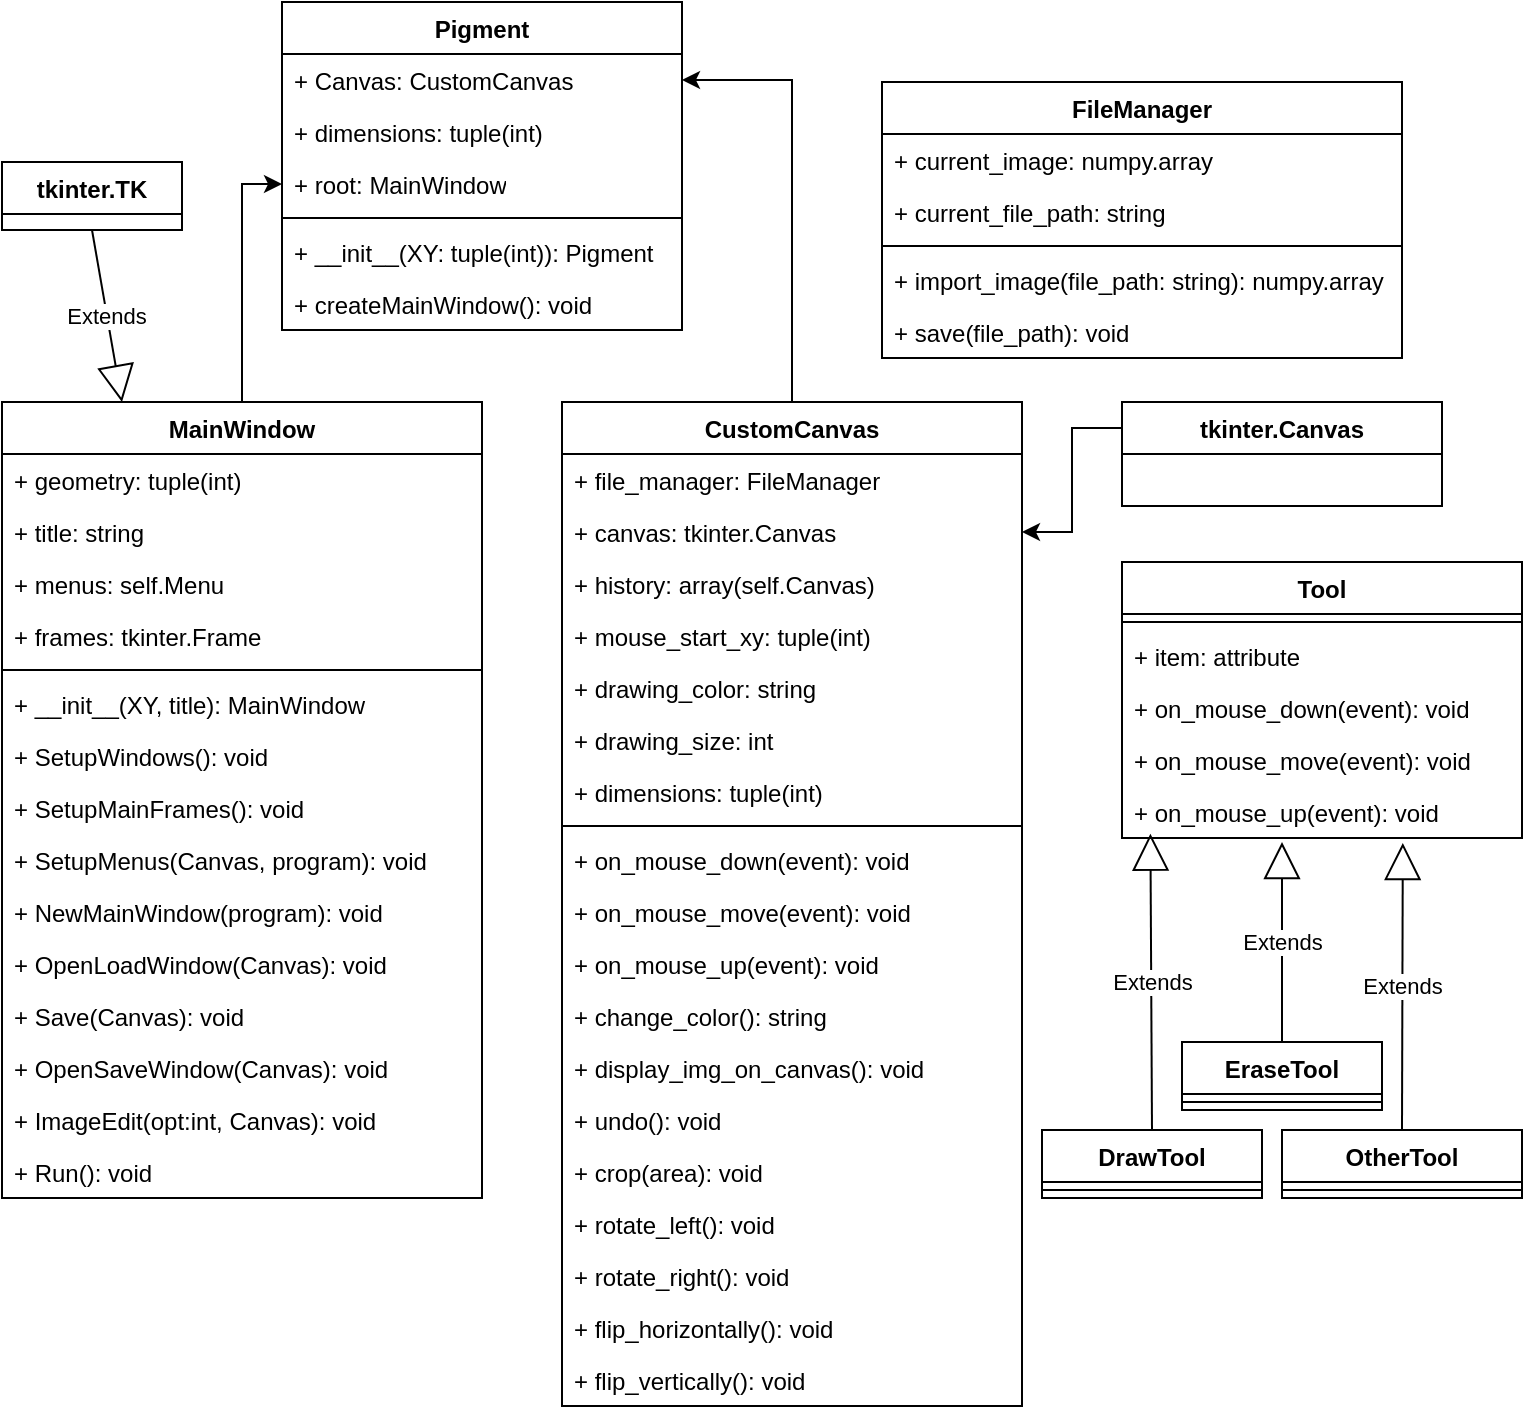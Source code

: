 <mxfile version="24.7.17">
  <diagram name="Page-1" id="FwTIb1xoWIYtIqaa7XCR">
    <mxGraphModel dx="1455" dy="928" grid="1" gridSize="10" guides="1" tooltips="1" connect="1" arrows="1" fold="1" page="1" pageScale="1" pageWidth="827" pageHeight="1169" math="0" shadow="0">
      <root>
        <mxCell id="0" />
        <mxCell id="1" parent="0" />
        <mxCell id="3jQe4nbVIyuctckYlMXK-37" style="edgeStyle=orthogonalEdgeStyle;rounded=0;orthogonalLoop=1;jettySize=auto;html=1;exitX=0.5;exitY=0;exitDx=0;exitDy=0;" edge="1" parent="1" source="3jQe4nbVIyuctckYlMXK-8" target="3jQe4nbVIyuctckYlMXK-35">
          <mxGeometry relative="1" as="geometry" />
        </mxCell>
        <mxCell id="3jQe4nbVIyuctckYlMXK-8" value="MainWindow" style="swimlane;fontStyle=1;align=center;verticalAlign=top;childLayout=stackLayout;horizontal=1;startSize=26;horizontalStack=0;resizeParent=1;resizeParentMax=0;resizeLast=0;collapsible=1;marginBottom=0;whiteSpace=wrap;html=1;" vertex="1" parent="1">
          <mxGeometry x="40" y="440" width="240" height="398" as="geometry" />
        </mxCell>
        <mxCell id="3jQe4nbVIyuctckYlMXK-12" value="+ geometry: tuple(int)" style="text;strokeColor=none;fillColor=none;align=left;verticalAlign=top;spacingLeft=4;spacingRight=4;overflow=hidden;rotatable=0;points=[[0,0.5],[1,0.5]];portConstraint=eastwest;whiteSpace=wrap;html=1;" vertex="1" parent="3jQe4nbVIyuctckYlMXK-8">
          <mxGeometry y="26" width="240" height="26" as="geometry" />
        </mxCell>
        <mxCell id="3jQe4nbVIyuctckYlMXK-9" value="+ title: string" style="text;strokeColor=none;fillColor=none;align=left;verticalAlign=top;spacingLeft=4;spacingRight=4;overflow=hidden;rotatable=0;points=[[0,0.5],[1,0.5]];portConstraint=eastwest;whiteSpace=wrap;html=1;" vertex="1" parent="3jQe4nbVIyuctckYlMXK-8">
          <mxGeometry y="52" width="240" height="26" as="geometry" />
        </mxCell>
        <mxCell id="3jQe4nbVIyuctckYlMXK-13" value="+ menus: self.Menu" style="text;strokeColor=none;fillColor=none;align=left;verticalAlign=top;spacingLeft=4;spacingRight=4;overflow=hidden;rotatable=0;points=[[0,0.5],[1,0.5]];portConstraint=eastwest;whiteSpace=wrap;html=1;" vertex="1" parent="3jQe4nbVIyuctckYlMXK-8">
          <mxGeometry y="78" width="240" height="26" as="geometry" />
        </mxCell>
        <mxCell id="3jQe4nbVIyuctckYlMXK-14" value="+ frames: tkinter.Frame" style="text;strokeColor=none;fillColor=none;align=left;verticalAlign=top;spacingLeft=4;spacingRight=4;overflow=hidden;rotatable=0;points=[[0,0.5],[1,0.5]];portConstraint=eastwest;whiteSpace=wrap;html=1;" vertex="1" parent="3jQe4nbVIyuctckYlMXK-8">
          <mxGeometry y="104" width="240" height="26" as="geometry" />
        </mxCell>
        <mxCell id="3jQe4nbVIyuctckYlMXK-10" value="" style="line;strokeWidth=1;fillColor=none;align=left;verticalAlign=middle;spacingTop=-1;spacingLeft=3;spacingRight=3;rotatable=0;labelPosition=right;points=[];portConstraint=eastwest;strokeColor=inherit;" vertex="1" parent="3jQe4nbVIyuctckYlMXK-8">
          <mxGeometry y="130" width="240" height="8" as="geometry" />
        </mxCell>
        <mxCell id="3jQe4nbVIyuctckYlMXK-11" value="+ __init__(XY, title): MainWindow" style="text;strokeColor=none;fillColor=none;align=left;verticalAlign=top;spacingLeft=4;spacingRight=4;overflow=hidden;rotatable=0;points=[[0,0.5],[1,0.5]];portConstraint=eastwest;whiteSpace=wrap;html=1;" vertex="1" parent="3jQe4nbVIyuctckYlMXK-8">
          <mxGeometry y="138" width="240" height="26" as="geometry" />
        </mxCell>
        <mxCell id="3jQe4nbVIyuctckYlMXK-21" value="+ SetupWindows(): void" style="text;strokeColor=none;fillColor=none;align=left;verticalAlign=top;spacingLeft=4;spacingRight=4;overflow=hidden;rotatable=0;points=[[0,0.5],[1,0.5]];portConstraint=eastwest;whiteSpace=wrap;html=1;" vertex="1" parent="3jQe4nbVIyuctckYlMXK-8">
          <mxGeometry y="164" width="240" height="26" as="geometry" />
        </mxCell>
        <mxCell id="3jQe4nbVIyuctckYlMXK-22" value="+ SetupMainFrames(): void" style="text;strokeColor=none;fillColor=none;align=left;verticalAlign=top;spacingLeft=4;spacingRight=4;overflow=hidden;rotatable=0;points=[[0,0.5],[1,0.5]];portConstraint=eastwest;whiteSpace=wrap;html=1;" vertex="1" parent="3jQe4nbVIyuctckYlMXK-8">
          <mxGeometry y="190" width="240" height="26" as="geometry" />
        </mxCell>
        <mxCell id="3jQe4nbVIyuctckYlMXK-23" value="+ SetupMenus(Canvas, program): void" style="text;strokeColor=none;fillColor=none;align=left;verticalAlign=top;spacingLeft=4;spacingRight=4;overflow=hidden;rotatable=0;points=[[0,0.5],[1,0.5]];portConstraint=eastwest;whiteSpace=wrap;html=1;" vertex="1" parent="3jQe4nbVIyuctckYlMXK-8">
          <mxGeometry y="216" width="240" height="26" as="geometry" />
        </mxCell>
        <mxCell id="3jQe4nbVIyuctckYlMXK-24" value="+ NewMainWindow(program): void" style="text;strokeColor=none;fillColor=none;align=left;verticalAlign=top;spacingLeft=4;spacingRight=4;overflow=hidden;rotatable=0;points=[[0,0.5],[1,0.5]];portConstraint=eastwest;whiteSpace=wrap;html=1;" vertex="1" parent="3jQe4nbVIyuctckYlMXK-8">
          <mxGeometry y="242" width="240" height="26" as="geometry" />
        </mxCell>
        <mxCell id="3jQe4nbVIyuctckYlMXK-25" value="+ OpenLoadWindow(Canvas): void" style="text;strokeColor=none;fillColor=none;align=left;verticalAlign=top;spacingLeft=4;spacingRight=4;overflow=hidden;rotatable=0;points=[[0,0.5],[1,0.5]];portConstraint=eastwest;whiteSpace=wrap;html=1;" vertex="1" parent="3jQe4nbVIyuctckYlMXK-8">
          <mxGeometry y="268" width="240" height="26" as="geometry" />
        </mxCell>
        <mxCell id="3jQe4nbVIyuctckYlMXK-26" value="+ Save(Canvas): void" style="text;strokeColor=none;fillColor=none;align=left;verticalAlign=top;spacingLeft=4;spacingRight=4;overflow=hidden;rotatable=0;points=[[0,0.5],[1,0.5]];portConstraint=eastwest;whiteSpace=wrap;html=1;" vertex="1" parent="3jQe4nbVIyuctckYlMXK-8">
          <mxGeometry y="294" width="240" height="26" as="geometry" />
        </mxCell>
        <mxCell id="3jQe4nbVIyuctckYlMXK-27" value="+ OpenSaveWindow(Canvas): void" style="text;strokeColor=none;fillColor=none;align=left;verticalAlign=top;spacingLeft=4;spacingRight=4;overflow=hidden;rotatable=0;points=[[0,0.5],[1,0.5]];portConstraint=eastwest;whiteSpace=wrap;html=1;" vertex="1" parent="3jQe4nbVIyuctckYlMXK-8">
          <mxGeometry y="320" width="240" height="26" as="geometry" />
        </mxCell>
        <mxCell id="3jQe4nbVIyuctckYlMXK-28" value="+ ImageEdit(opt:int, Canvas): void" style="text;strokeColor=none;fillColor=none;align=left;verticalAlign=top;spacingLeft=4;spacingRight=4;overflow=hidden;rotatable=0;points=[[0,0.5],[1,0.5]];portConstraint=eastwest;whiteSpace=wrap;html=1;" vertex="1" parent="3jQe4nbVIyuctckYlMXK-8">
          <mxGeometry y="346" width="240" height="26" as="geometry" />
        </mxCell>
        <mxCell id="3jQe4nbVIyuctckYlMXK-29" value="+ Run(): void" style="text;strokeColor=none;fillColor=none;align=left;verticalAlign=top;spacingLeft=4;spacingRight=4;overflow=hidden;rotatable=0;points=[[0,0.5],[1,0.5]];portConstraint=eastwest;whiteSpace=wrap;html=1;" vertex="1" parent="3jQe4nbVIyuctckYlMXK-8">
          <mxGeometry y="372" width="240" height="26" as="geometry" />
        </mxCell>
        <mxCell id="3jQe4nbVIyuctckYlMXK-15" value="tkinter.TK" style="swimlane;fontStyle=1;align=center;verticalAlign=top;childLayout=stackLayout;horizontal=1;startSize=26;horizontalStack=0;resizeParent=1;resizeParentMax=0;resizeLast=0;collapsible=1;marginBottom=0;whiteSpace=wrap;html=1;" vertex="1" parent="1">
          <mxGeometry x="40" y="320" width="90" height="34" as="geometry" />
        </mxCell>
        <mxCell id="3jQe4nbVIyuctckYlMXK-20" value="Extends" style="endArrow=block;endSize=16;endFill=0;html=1;rounded=0;exitX=0.5;exitY=1;exitDx=0;exitDy=0;entryX=0.25;entryY=0;entryDx=0;entryDy=0;" edge="1" parent="1" source="3jQe4nbVIyuctckYlMXK-15" target="3jQe4nbVIyuctckYlMXK-8">
          <mxGeometry width="160" relative="1" as="geometry">
            <mxPoint x="160" y="500" as="sourcePoint" />
            <mxPoint x="320" y="500" as="targetPoint" />
          </mxGeometry>
        </mxCell>
        <mxCell id="3jQe4nbVIyuctckYlMXK-30" value="Pigment" style="swimlane;fontStyle=1;align=center;verticalAlign=top;childLayout=stackLayout;horizontal=1;startSize=26;horizontalStack=0;resizeParent=1;resizeParentMax=0;resizeLast=0;collapsible=1;marginBottom=0;whiteSpace=wrap;html=1;" vertex="1" parent="1">
          <mxGeometry x="180" y="240" width="200" height="164" as="geometry" />
        </mxCell>
        <mxCell id="3jQe4nbVIyuctckYlMXK-31" value="+ Canvas: CustomCanvas" style="text;strokeColor=none;fillColor=none;align=left;verticalAlign=top;spacingLeft=4;spacingRight=4;overflow=hidden;rotatable=0;points=[[0,0.5],[1,0.5]];portConstraint=eastwest;whiteSpace=wrap;html=1;" vertex="1" parent="3jQe4nbVIyuctckYlMXK-30">
          <mxGeometry y="26" width="200" height="26" as="geometry" />
        </mxCell>
        <mxCell id="3jQe4nbVIyuctckYlMXK-34" value="+ dimensions: tuple(int)" style="text;strokeColor=none;fillColor=none;align=left;verticalAlign=top;spacingLeft=4;spacingRight=4;overflow=hidden;rotatable=0;points=[[0,0.5],[1,0.5]];portConstraint=eastwest;whiteSpace=wrap;html=1;" vertex="1" parent="3jQe4nbVIyuctckYlMXK-30">
          <mxGeometry y="52" width="200" height="26" as="geometry" />
        </mxCell>
        <mxCell id="3jQe4nbVIyuctckYlMXK-35" value="+ root: MainWindow" style="text;strokeColor=none;fillColor=none;align=left;verticalAlign=top;spacingLeft=4;spacingRight=4;overflow=hidden;rotatable=0;points=[[0,0.5],[1,0.5]];portConstraint=eastwest;whiteSpace=wrap;html=1;" vertex="1" parent="3jQe4nbVIyuctckYlMXK-30">
          <mxGeometry y="78" width="200" height="26" as="geometry" />
        </mxCell>
        <mxCell id="3jQe4nbVIyuctckYlMXK-32" value="" style="line;strokeWidth=1;fillColor=none;align=left;verticalAlign=middle;spacingTop=-1;spacingLeft=3;spacingRight=3;rotatable=0;labelPosition=right;points=[];portConstraint=eastwest;strokeColor=inherit;" vertex="1" parent="3jQe4nbVIyuctckYlMXK-30">
          <mxGeometry y="104" width="200" height="8" as="geometry" />
        </mxCell>
        <mxCell id="3jQe4nbVIyuctckYlMXK-33" value="+ __init__(XY: tuple(int)): Pigment" style="text;strokeColor=none;fillColor=none;align=left;verticalAlign=top;spacingLeft=4;spacingRight=4;overflow=hidden;rotatable=0;points=[[0,0.5],[1,0.5]];portConstraint=eastwest;whiteSpace=wrap;html=1;" vertex="1" parent="3jQe4nbVIyuctckYlMXK-30">
          <mxGeometry y="112" width="200" height="26" as="geometry" />
        </mxCell>
        <mxCell id="3jQe4nbVIyuctckYlMXK-36" value="+ createMainWindow(): void" style="text;strokeColor=none;fillColor=none;align=left;verticalAlign=top;spacingLeft=4;spacingRight=4;overflow=hidden;rotatable=0;points=[[0,0.5],[1,0.5]];portConstraint=eastwest;whiteSpace=wrap;html=1;" vertex="1" parent="3jQe4nbVIyuctckYlMXK-30">
          <mxGeometry y="138" width="200" height="26" as="geometry" />
        </mxCell>
        <mxCell id="3jQe4nbVIyuctckYlMXK-88" style="edgeStyle=orthogonalEdgeStyle;rounded=0;orthogonalLoop=1;jettySize=auto;html=1;exitX=0.5;exitY=0;exitDx=0;exitDy=0;entryX=1;entryY=0.5;entryDx=0;entryDy=0;" edge="1" parent="1" source="3jQe4nbVIyuctckYlMXK-38" target="3jQe4nbVIyuctckYlMXK-31">
          <mxGeometry relative="1" as="geometry" />
        </mxCell>
        <mxCell id="3jQe4nbVIyuctckYlMXK-38" value="CustomCanvas" style="swimlane;fontStyle=1;align=center;verticalAlign=top;childLayout=stackLayout;horizontal=1;startSize=26;horizontalStack=0;resizeParent=1;resizeParentMax=0;resizeLast=0;collapsible=1;marginBottom=0;whiteSpace=wrap;html=1;" vertex="1" parent="1">
          <mxGeometry x="320" y="440" width="230" height="502" as="geometry" />
        </mxCell>
        <mxCell id="3jQe4nbVIyuctckYlMXK-39" value="+ file_manager: FileManager" style="text;strokeColor=none;fillColor=none;align=left;verticalAlign=top;spacingLeft=4;spacingRight=4;overflow=hidden;rotatable=0;points=[[0,0.5],[1,0.5]];portConstraint=eastwest;whiteSpace=wrap;html=1;" vertex="1" parent="3jQe4nbVIyuctckYlMXK-38">
          <mxGeometry y="26" width="230" height="26" as="geometry" />
        </mxCell>
        <mxCell id="3jQe4nbVIyuctckYlMXK-42" value="+ canvas: tkinter.Canvas" style="text;strokeColor=none;fillColor=none;align=left;verticalAlign=top;spacingLeft=4;spacingRight=4;overflow=hidden;rotatable=0;points=[[0,0.5],[1,0.5]];portConstraint=eastwest;whiteSpace=wrap;html=1;" vertex="1" parent="3jQe4nbVIyuctckYlMXK-38">
          <mxGeometry y="52" width="230" height="26" as="geometry" />
        </mxCell>
        <mxCell id="3jQe4nbVIyuctckYlMXK-43" value="+ history: array(self.Canvas)" style="text;strokeColor=none;fillColor=none;align=left;verticalAlign=top;spacingLeft=4;spacingRight=4;overflow=hidden;rotatable=0;points=[[0,0.5],[1,0.5]];portConstraint=eastwest;whiteSpace=wrap;html=1;" vertex="1" parent="3jQe4nbVIyuctckYlMXK-38">
          <mxGeometry y="78" width="230" height="26" as="geometry" />
        </mxCell>
        <mxCell id="3jQe4nbVIyuctckYlMXK-44" value="+ mouse_start_xy: tuple(int)" style="text;strokeColor=none;fillColor=none;align=left;verticalAlign=top;spacingLeft=4;spacingRight=4;overflow=hidden;rotatable=0;points=[[0,0.5],[1,0.5]];portConstraint=eastwest;whiteSpace=wrap;html=1;" vertex="1" parent="3jQe4nbVIyuctckYlMXK-38">
          <mxGeometry y="104" width="230" height="26" as="geometry" />
        </mxCell>
        <mxCell id="3jQe4nbVIyuctckYlMXK-45" value="+ drawing_color: string" style="text;strokeColor=none;fillColor=none;align=left;verticalAlign=top;spacingLeft=4;spacingRight=4;overflow=hidden;rotatable=0;points=[[0,0.5],[1,0.5]];portConstraint=eastwest;whiteSpace=wrap;html=1;" vertex="1" parent="3jQe4nbVIyuctckYlMXK-38">
          <mxGeometry y="130" width="230" height="26" as="geometry" />
        </mxCell>
        <mxCell id="3jQe4nbVIyuctckYlMXK-46" value="+ drawing_size: int" style="text;strokeColor=none;fillColor=none;align=left;verticalAlign=top;spacingLeft=4;spacingRight=4;overflow=hidden;rotatable=0;points=[[0,0.5],[1,0.5]];portConstraint=eastwest;whiteSpace=wrap;html=1;" vertex="1" parent="3jQe4nbVIyuctckYlMXK-38">
          <mxGeometry y="156" width="230" height="26" as="geometry" />
        </mxCell>
        <mxCell id="3jQe4nbVIyuctckYlMXK-47" value="+ dimensions: tuple(int)" style="text;strokeColor=none;fillColor=none;align=left;verticalAlign=top;spacingLeft=4;spacingRight=4;overflow=hidden;rotatable=0;points=[[0,0.5],[1,0.5]];portConstraint=eastwest;whiteSpace=wrap;html=1;" vertex="1" parent="3jQe4nbVIyuctckYlMXK-38">
          <mxGeometry y="182" width="230" height="26" as="geometry" />
        </mxCell>
        <mxCell id="3jQe4nbVIyuctckYlMXK-40" value="" style="line;strokeWidth=1;fillColor=none;align=left;verticalAlign=middle;spacingTop=-1;spacingLeft=3;spacingRight=3;rotatable=0;labelPosition=right;points=[];portConstraint=eastwest;strokeColor=inherit;" vertex="1" parent="3jQe4nbVIyuctckYlMXK-38">
          <mxGeometry y="208" width="230" height="8" as="geometry" />
        </mxCell>
        <mxCell id="3jQe4nbVIyuctckYlMXK-41" value="+ on_mouse_down(event): void" style="text;strokeColor=none;fillColor=none;align=left;verticalAlign=top;spacingLeft=4;spacingRight=4;overflow=hidden;rotatable=0;points=[[0,0.5],[1,0.5]];portConstraint=eastwest;whiteSpace=wrap;html=1;" vertex="1" parent="3jQe4nbVIyuctckYlMXK-38">
          <mxGeometry y="216" width="230" height="26" as="geometry" />
        </mxCell>
        <mxCell id="3jQe4nbVIyuctckYlMXK-48" value="+ on_mouse_move(event): void" style="text;strokeColor=none;fillColor=none;align=left;verticalAlign=top;spacingLeft=4;spacingRight=4;overflow=hidden;rotatable=0;points=[[0,0.5],[1,0.5]];portConstraint=eastwest;whiteSpace=wrap;html=1;" vertex="1" parent="3jQe4nbVIyuctckYlMXK-38">
          <mxGeometry y="242" width="230" height="26" as="geometry" />
        </mxCell>
        <mxCell id="3jQe4nbVIyuctckYlMXK-49" value="+ on_mouse_up(event): void" style="text;strokeColor=none;fillColor=none;align=left;verticalAlign=top;spacingLeft=4;spacingRight=4;overflow=hidden;rotatable=0;points=[[0,0.5],[1,0.5]];portConstraint=eastwest;whiteSpace=wrap;html=1;" vertex="1" parent="3jQe4nbVIyuctckYlMXK-38">
          <mxGeometry y="268" width="230" height="26" as="geometry" />
        </mxCell>
        <mxCell id="3jQe4nbVIyuctckYlMXK-50" value="+ change_color(): string" style="text;strokeColor=none;fillColor=none;align=left;verticalAlign=top;spacingLeft=4;spacingRight=4;overflow=hidden;rotatable=0;points=[[0,0.5],[1,0.5]];portConstraint=eastwest;whiteSpace=wrap;html=1;" vertex="1" parent="3jQe4nbVIyuctckYlMXK-38">
          <mxGeometry y="294" width="230" height="26" as="geometry" />
        </mxCell>
        <mxCell id="3jQe4nbVIyuctckYlMXK-51" value="+ display_img_on_canvas(): void" style="text;strokeColor=none;fillColor=none;align=left;verticalAlign=top;spacingLeft=4;spacingRight=4;overflow=hidden;rotatable=0;points=[[0,0.5],[1,0.5]];portConstraint=eastwest;whiteSpace=wrap;html=1;" vertex="1" parent="3jQe4nbVIyuctckYlMXK-38">
          <mxGeometry y="320" width="230" height="26" as="geometry" />
        </mxCell>
        <mxCell id="3jQe4nbVIyuctckYlMXK-52" value="+ undo(): void" style="text;strokeColor=none;fillColor=none;align=left;verticalAlign=top;spacingLeft=4;spacingRight=4;overflow=hidden;rotatable=0;points=[[0,0.5],[1,0.5]];portConstraint=eastwest;whiteSpace=wrap;html=1;" vertex="1" parent="3jQe4nbVIyuctckYlMXK-38">
          <mxGeometry y="346" width="230" height="26" as="geometry" />
        </mxCell>
        <mxCell id="3jQe4nbVIyuctckYlMXK-53" value="+ crop(area): void" style="text;strokeColor=none;fillColor=none;align=left;verticalAlign=top;spacingLeft=4;spacingRight=4;overflow=hidden;rotatable=0;points=[[0,0.5],[1,0.5]];portConstraint=eastwest;whiteSpace=wrap;html=1;" vertex="1" parent="3jQe4nbVIyuctckYlMXK-38">
          <mxGeometry y="372" width="230" height="26" as="geometry" />
        </mxCell>
        <mxCell id="3jQe4nbVIyuctckYlMXK-54" value="+ rotate_left(): void" style="text;strokeColor=none;fillColor=none;align=left;verticalAlign=top;spacingLeft=4;spacingRight=4;overflow=hidden;rotatable=0;points=[[0,0.5],[1,0.5]];portConstraint=eastwest;whiteSpace=wrap;html=1;" vertex="1" parent="3jQe4nbVIyuctckYlMXK-38">
          <mxGeometry y="398" width="230" height="26" as="geometry" />
        </mxCell>
        <mxCell id="3jQe4nbVIyuctckYlMXK-55" value="+ rotate_right(): void" style="text;strokeColor=none;fillColor=none;align=left;verticalAlign=top;spacingLeft=4;spacingRight=4;overflow=hidden;rotatable=0;points=[[0,0.5],[1,0.5]];portConstraint=eastwest;whiteSpace=wrap;html=1;" vertex="1" parent="3jQe4nbVIyuctckYlMXK-38">
          <mxGeometry y="424" width="230" height="26" as="geometry" />
        </mxCell>
        <mxCell id="3jQe4nbVIyuctckYlMXK-56" value="+ flip_horizontally(): void" style="text;strokeColor=none;fillColor=none;align=left;verticalAlign=top;spacingLeft=4;spacingRight=4;overflow=hidden;rotatable=0;points=[[0,0.5],[1,0.5]];portConstraint=eastwest;whiteSpace=wrap;html=1;" vertex="1" parent="3jQe4nbVIyuctckYlMXK-38">
          <mxGeometry y="450" width="230" height="26" as="geometry" />
        </mxCell>
        <mxCell id="3jQe4nbVIyuctckYlMXK-57" value="+ flip_vertically(): void" style="text;strokeColor=none;fillColor=none;align=left;verticalAlign=top;spacingLeft=4;spacingRight=4;overflow=hidden;rotatable=0;points=[[0,0.5],[1,0.5]];portConstraint=eastwest;whiteSpace=wrap;html=1;" vertex="1" parent="3jQe4nbVIyuctckYlMXK-38">
          <mxGeometry y="476" width="230" height="26" as="geometry" />
        </mxCell>
        <mxCell id="3jQe4nbVIyuctckYlMXK-58" value="FileManager" style="swimlane;fontStyle=1;align=center;verticalAlign=top;childLayout=stackLayout;horizontal=1;startSize=26;horizontalStack=0;resizeParent=1;resizeParentMax=0;resizeLast=0;collapsible=1;marginBottom=0;whiteSpace=wrap;html=1;" vertex="1" parent="1">
          <mxGeometry x="480" y="280" width="260" height="138" as="geometry" />
        </mxCell>
        <mxCell id="3jQe4nbVIyuctckYlMXK-62" value="+ current_image: numpy.array" style="text;strokeColor=none;fillColor=none;align=left;verticalAlign=top;spacingLeft=4;spacingRight=4;overflow=hidden;rotatable=0;points=[[0,0.5],[1,0.5]];portConstraint=eastwest;whiteSpace=wrap;html=1;" vertex="1" parent="3jQe4nbVIyuctckYlMXK-58">
          <mxGeometry y="26" width="260" height="26" as="geometry" />
        </mxCell>
        <mxCell id="3jQe4nbVIyuctckYlMXK-59" value="+ current_file_path: string" style="text;strokeColor=none;fillColor=none;align=left;verticalAlign=top;spacingLeft=4;spacingRight=4;overflow=hidden;rotatable=0;points=[[0,0.5],[1,0.5]];portConstraint=eastwest;whiteSpace=wrap;html=1;" vertex="1" parent="3jQe4nbVIyuctckYlMXK-58">
          <mxGeometry y="52" width="260" height="26" as="geometry" />
        </mxCell>
        <mxCell id="3jQe4nbVIyuctckYlMXK-60" value="" style="line;strokeWidth=1;fillColor=none;align=left;verticalAlign=middle;spacingTop=-1;spacingLeft=3;spacingRight=3;rotatable=0;labelPosition=right;points=[];portConstraint=eastwest;strokeColor=inherit;" vertex="1" parent="3jQe4nbVIyuctckYlMXK-58">
          <mxGeometry y="78" width="260" height="8" as="geometry" />
        </mxCell>
        <mxCell id="3jQe4nbVIyuctckYlMXK-63" value="+ import_image(file_path: string): numpy.array" style="text;strokeColor=none;fillColor=none;align=left;verticalAlign=top;spacingLeft=4;spacingRight=4;overflow=hidden;rotatable=0;points=[[0,0.5],[1,0.5]];portConstraint=eastwest;whiteSpace=wrap;html=1;" vertex="1" parent="3jQe4nbVIyuctckYlMXK-58">
          <mxGeometry y="86" width="260" height="26" as="geometry" />
        </mxCell>
        <mxCell id="3jQe4nbVIyuctckYlMXK-61" value="+ save(file_path): void" style="text;strokeColor=none;fillColor=none;align=left;verticalAlign=top;spacingLeft=4;spacingRight=4;overflow=hidden;rotatable=0;points=[[0,0.5],[1,0.5]];portConstraint=eastwest;whiteSpace=wrap;html=1;" vertex="1" parent="3jQe4nbVIyuctckYlMXK-58">
          <mxGeometry y="112" width="260" height="26" as="geometry" />
        </mxCell>
        <mxCell id="3jQe4nbVIyuctckYlMXK-90" style="edgeStyle=orthogonalEdgeStyle;rounded=0;orthogonalLoop=1;jettySize=auto;html=1;exitX=0;exitY=0.25;exitDx=0;exitDy=0;entryX=1;entryY=0.5;entryDx=0;entryDy=0;" edge="1" parent="1" source="3jQe4nbVIyuctckYlMXK-64" target="3jQe4nbVIyuctckYlMXK-42">
          <mxGeometry relative="1" as="geometry" />
        </mxCell>
        <mxCell id="3jQe4nbVIyuctckYlMXK-64" value="tkinter.Canvas" style="swimlane;fontStyle=1;align=center;verticalAlign=top;childLayout=stackLayout;horizontal=1;startSize=26;horizontalStack=0;resizeParent=1;resizeParentMax=0;resizeLast=0;collapsible=1;marginBottom=0;whiteSpace=wrap;html=1;" vertex="1" parent="1">
          <mxGeometry x="600" y="440" width="160" height="52" as="geometry" />
        </mxCell>
        <mxCell id="3jQe4nbVIyuctckYlMXK-68" value="Tool" style="swimlane;fontStyle=1;align=center;verticalAlign=top;childLayout=stackLayout;horizontal=1;startSize=26;horizontalStack=0;resizeParent=1;resizeParentMax=0;resizeLast=0;collapsible=1;marginBottom=0;whiteSpace=wrap;html=1;" vertex="1" parent="1">
          <mxGeometry x="600" y="520" width="200" height="138" as="geometry" />
        </mxCell>
        <mxCell id="3jQe4nbVIyuctckYlMXK-70" value="" style="line;strokeWidth=1;fillColor=none;align=left;verticalAlign=middle;spacingTop=-1;spacingLeft=3;spacingRight=3;rotatable=0;labelPosition=right;points=[];portConstraint=eastwest;strokeColor=inherit;" vertex="1" parent="3jQe4nbVIyuctckYlMXK-68">
          <mxGeometry y="26" width="200" height="8" as="geometry" />
        </mxCell>
        <mxCell id="3jQe4nbVIyuctckYlMXK-72" value="+ item: attribute" style="text;strokeColor=none;fillColor=none;align=left;verticalAlign=top;spacingLeft=4;spacingRight=4;overflow=hidden;rotatable=0;points=[[0,0.5],[1,0.5]];portConstraint=eastwest;whiteSpace=wrap;html=1;" vertex="1" parent="3jQe4nbVIyuctckYlMXK-68">
          <mxGeometry y="34" width="200" height="26" as="geometry" />
        </mxCell>
        <mxCell id="3jQe4nbVIyuctckYlMXK-92" value="+ on_mouse_down(event): void" style="text;strokeColor=none;fillColor=none;align=left;verticalAlign=top;spacingLeft=4;spacingRight=4;overflow=hidden;rotatable=0;points=[[0,0.5],[1,0.5]];portConstraint=eastwest;whiteSpace=wrap;html=1;" vertex="1" parent="3jQe4nbVIyuctckYlMXK-68">
          <mxGeometry y="60" width="200" height="26" as="geometry" />
        </mxCell>
        <mxCell id="3jQe4nbVIyuctckYlMXK-93" value="+ on_mouse_move(event): void" style="text;strokeColor=none;fillColor=none;align=left;verticalAlign=top;spacingLeft=4;spacingRight=4;overflow=hidden;rotatable=0;points=[[0,0.5],[1,0.5]];portConstraint=eastwest;whiteSpace=wrap;html=1;" vertex="1" parent="3jQe4nbVIyuctckYlMXK-68">
          <mxGeometry y="86" width="200" height="26" as="geometry" />
        </mxCell>
        <mxCell id="3jQe4nbVIyuctckYlMXK-94" value="+ on_mouse_up(event): void" style="text;strokeColor=none;fillColor=none;align=left;verticalAlign=top;spacingLeft=4;spacingRight=4;overflow=hidden;rotatable=0;points=[[0,0.5],[1,0.5]];portConstraint=eastwest;whiteSpace=wrap;html=1;" vertex="1" parent="3jQe4nbVIyuctckYlMXK-68">
          <mxGeometry y="112" width="200" height="26" as="geometry" />
        </mxCell>
        <mxCell id="3jQe4nbVIyuctckYlMXK-73" value="DrawTool" style="swimlane;fontStyle=1;align=center;verticalAlign=top;childLayout=stackLayout;horizontal=1;startSize=26;horizontalStack=0;resizeParent=1;resizeParentMax=0;resizeLast=0;collapsible=1;marginBottom=0;whiteSpace=wrap;html=1;" vertex="1" parent="1">
          <mxGeometry x="560" y="804" width="110" height="34" as="geometry" />
        </mxCell>
        <mxCell id="3jQe4nbVIyuctckYlMXK-75" value="" style="line;strokeWidth=1;fillColor=none;align=left;verticalAlign=middle;spacingTop=-1;spacingLeft=3;spacingRight=3;rotatable=0;labelPosition=right;points=[];portConstraint=eastwest;strokeColor=inherit;" vertex="1" parent="3jQe4nbVIyuctckYlMXK-73">
          <mxGeometry y="26" width="110" height="8" as="geometry" />
        </mxCell>
        <mxCell id="3jQe4nbVIyuctckYlMXK-77" value="Extends" style="endArrow=block;endSize=16;endFill=0;html=1;rounded=0;exitX=0.5;exitY=0;exitDx=0;exitDy=0;entryX=0.071;entryY=0.917;entryDx=0;entryDy=0;entryPerimeter=0;" edge="1" parent="1" source="3jQe4nbVIyuctckYlMXK-73" target="3jQe4nbVIyuctckYlMXK-94">
          <mxGeometry width="160" relative="1" as="geometry">
            <mxPoint x="300" y="540" as="sourcePoint" />
            <mxPoint x="615" y="687" as="targetPoint" />
          </mxGeometry>
        </mxCell>
        <mxCell id="3jQe4nbVIyuctckYlMXK-78" value="EraseTool" style="swimlane;fontStyle=1;align=center;verticalAlign=top;childLayout=stackLayout;horizontal=1;startSize=26;horizontalStack=0;resizeParent=1;resizeParentMax=0;resizeLast=0;collapsible=1;marginBottom=0;whiteSpace=wrap;html=1;" vertex="1" parent="1">
          <mxGeometry x="630" y="760" width="100" height="34" as="geometry" />
        </mxCell>
        <mxCell id="3jQe4nbVIyuctckYlMXK-80" value="" style="line;strokeWidth=1;fillColor=none;align=left;verticalAlign=middle;spacingTop=-1;spacingLeft=3;spacingRight=3;rotatable=0;labelPosition=right;points=[];portConstraint=eastwest;strokeColor=inherit;" vertex="1" parent="3jQe4nbVIyuctckYlMXK-78">
          <mxGeometry y="26" width="100" height="8" as="geometry" />
        </mxCell>
        <mxCell id="3jQe4nbVIyuctckYlMXK-91" style="edgeStyle=orthogonalEdgeStyle;rounded=0;orthogonalLoop=1;jettySize=auto;html=1;exitX=1;exitY=0.5;exitDx=0;exitDy=0;" edge="1" parent="3jQe4nbVIyuctckYlMXK-78">
          <mxGeometry relative="1" as="geometry">
            <mxPoint x="100" y="39.0" as="sourcePoint" />
            <mxPoint x="100" y="39.0" as="targetPoint" />
          </mxGeometry>
        </mxCell>
        <mxCell id="3jQe4nbVIyuctckYlMXK-82" value="Extends" style="endArrow=block;endSize=16;endFill=0;html=1;rounded=0;exitX=0.5;exitY=0;exitDx=0;exitDy=0;" edge="1" parent="1" source="3jQe4nbVIyuctckYlMXK-78">
          <mxGeometry width="160" relative="1" as="geometry">
            <mxPoint x="300" y="540" as="sourcePoint" />
            <mxPoint x="680" y="660" as="targetPoint" />
          </mxGeometry>
        </mxCell>
        <mxCell id="3jQe4nbVIyuctckYlMXK-83" value="OtherTool" style="swimlane;fontStyle=1;align=center;verticalAlign=top;childLayout=stackLayout;horizontal=1;startSize=26;horizontalStack=0;resizeParent=1;resizeParentMax=0;resizeLast=0;collapsible=1;marginBottom=0;whiteSpace=wrap;html=1;" vertex="1" parent="1">
          <mxGeometry x="680" y="804" width="120" height="34" as="geometry" />
        </mxCell>
        <mxCell id="3jQe4nbVIyuctckYlMXK-85" value="" style="line;strokeWidth=1;fillColor=none;align=left;verticalAlign=middle;spacingTop=-1;spacingLeft=3;spacingRight=3;rotatable=0;labelPosition=right;points=[];portConstraint=eastwest;strokeColor=inherit;" vertex="1" parent="3jQe4nbVIyuctckYlMXK-83">
          <mxGeometry y="26" width="120" height="8" as="geometry" />
        </mxCell>
        <mxCell id="3jQe4nbVIyuctckYlMXK-87" value="Extends" style="endArrow=block;endSize=16;endFill=0;html=1;rounded=0;exitX=0.5;exitY=0;exitDx=0;exitDy=0;entryX=0.702;entryY=1.095;entryDx=0;entryDy=0;entryPerimeter=0;" edge="1" parent="1" source="3jQe4nbVIyuctckYlMXK-83" target="3jQe4nbVIyuctckYlMXK-94">
          <mxGeometry width="160" relative="1" as="geometry">
            <mxPoint x="300" y="540" as="sourcePoint" />
            <mxPoint x="460" y="540" as="targetPoint" />
          </mxGeometry>
        </mxCell>
      </root>
    </mxGraphModel>
  </diagram>
</mxfile>

